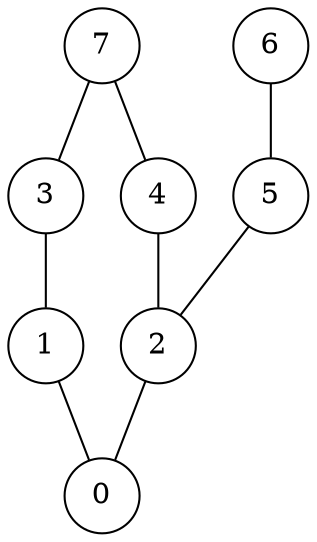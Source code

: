 digraph {
node [ shape=circle ]
edge [ arrowhead=none ]
rankdir = BT
0 -> 1 -> 3 -> 7
0 -> 2 -> 4 -> 7
2 -> 5 -> 6
}
